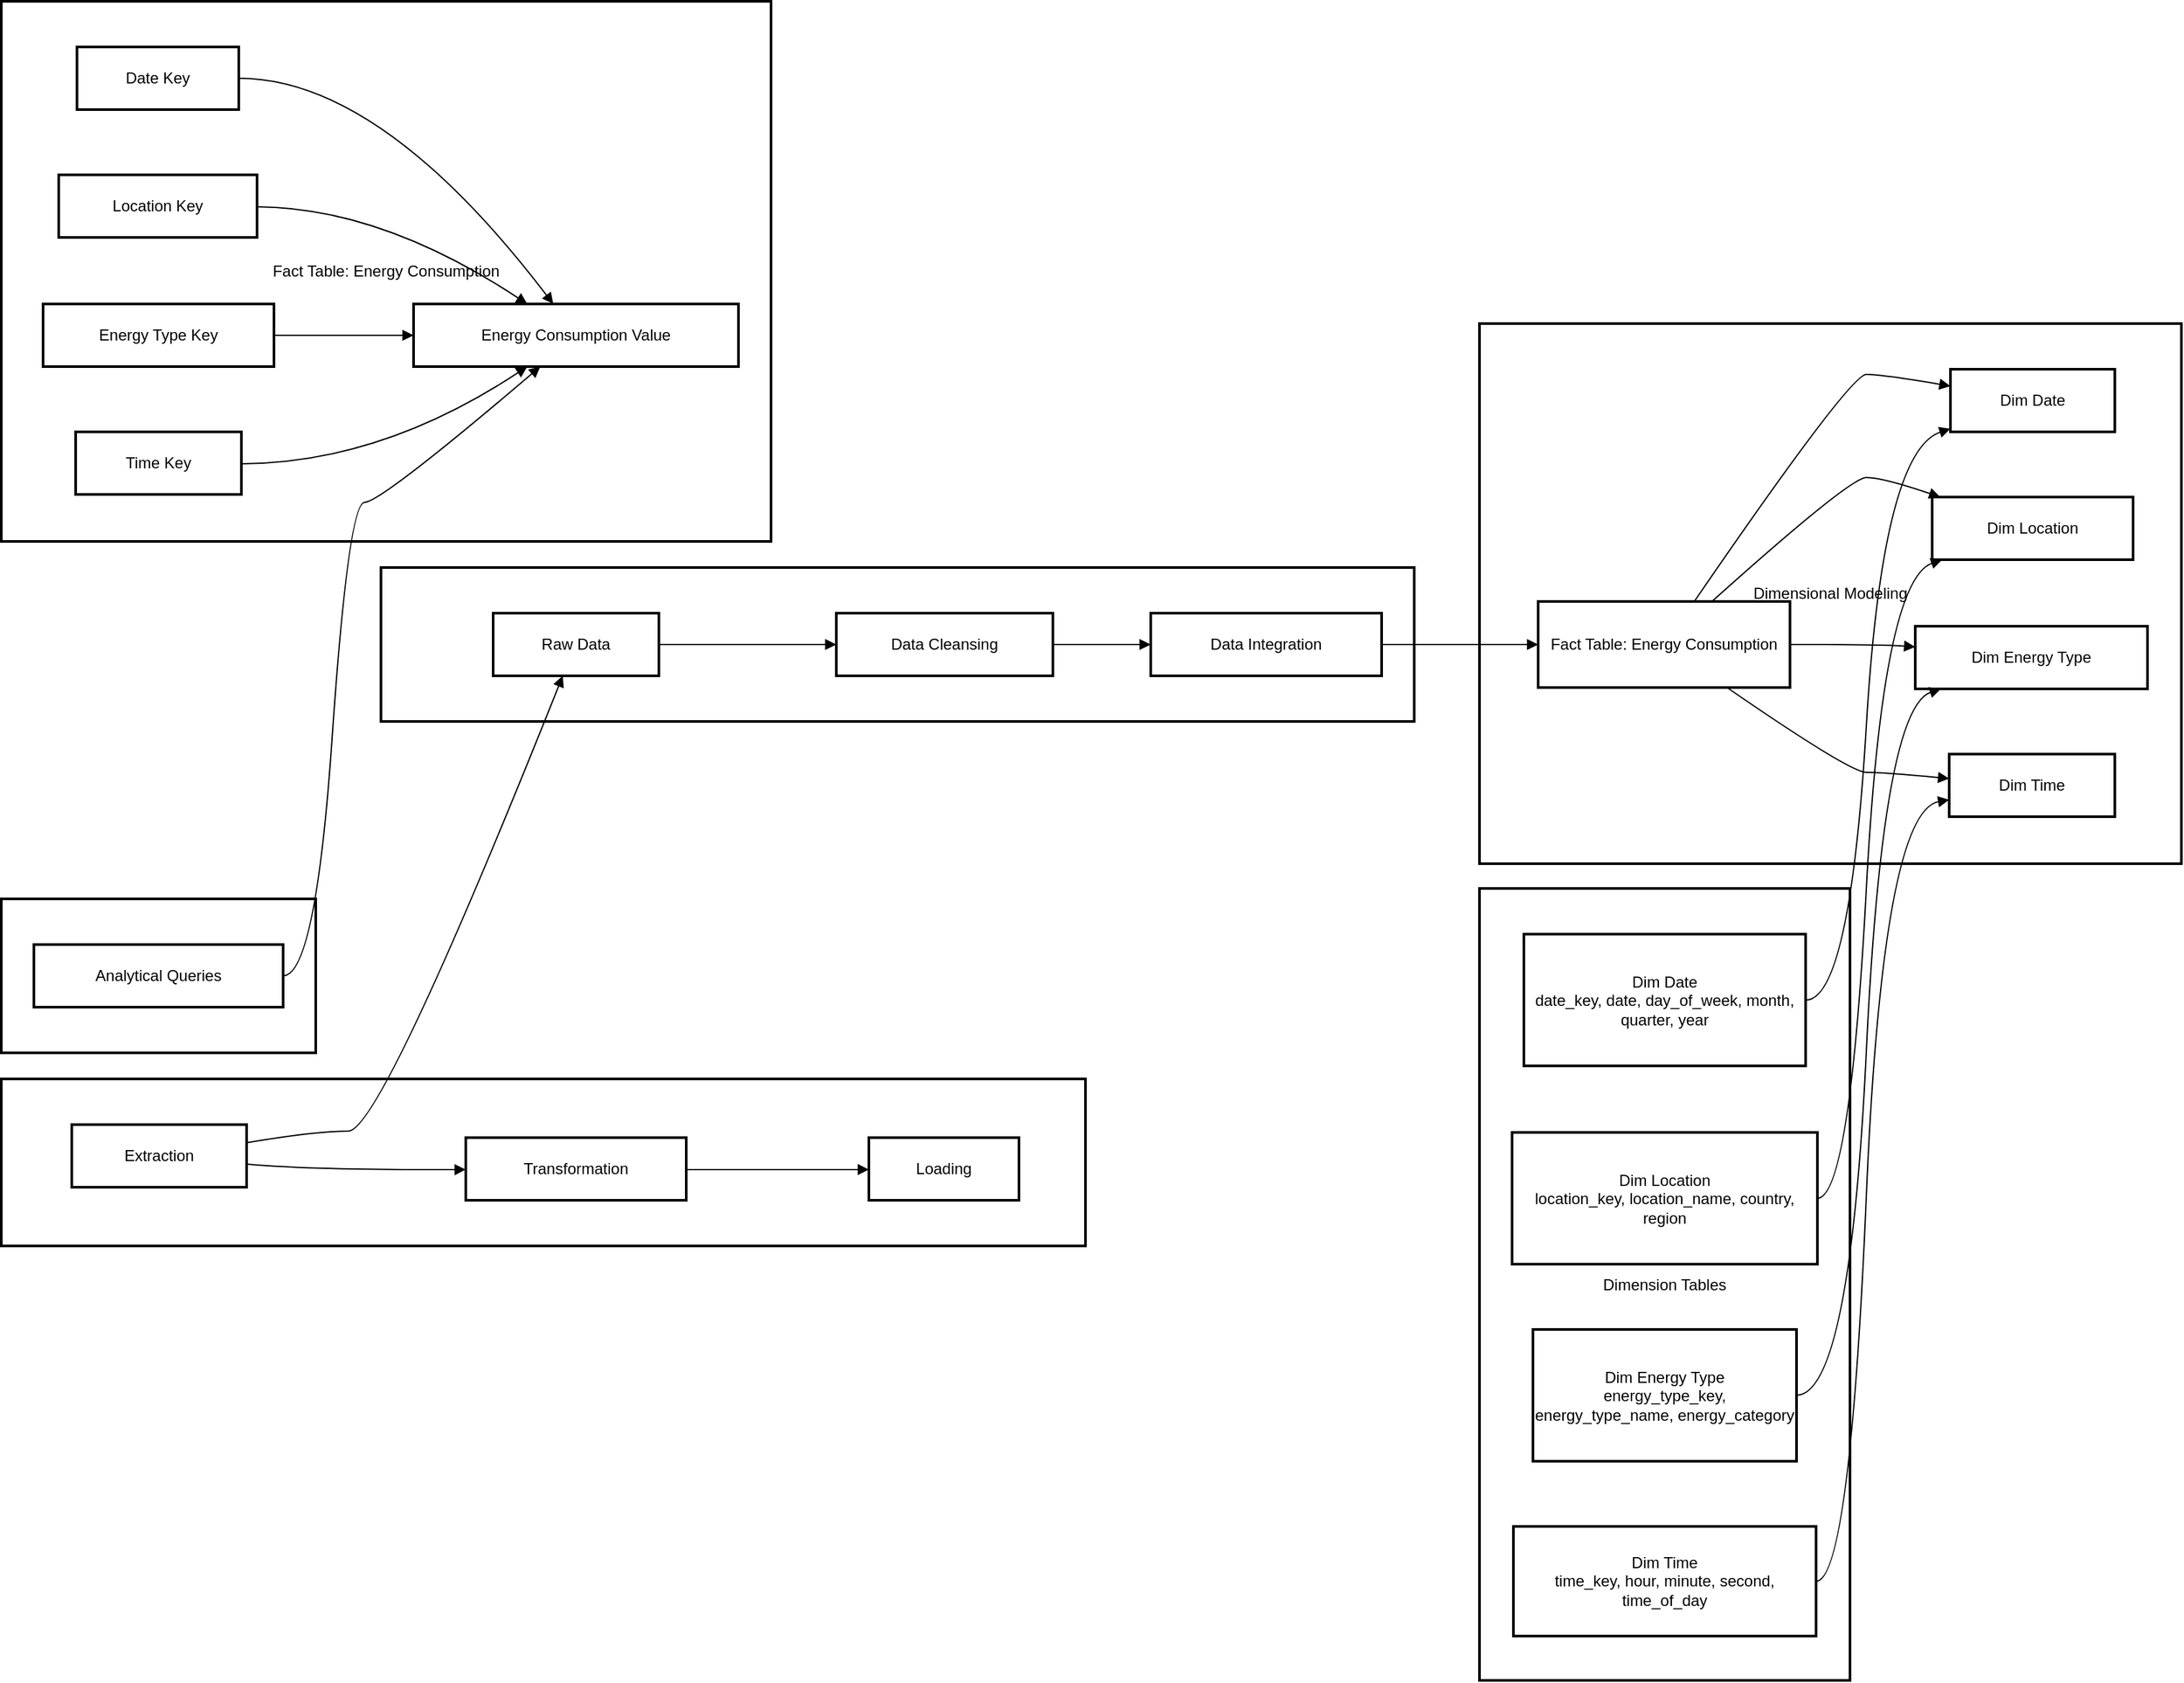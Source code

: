 <mxfile version="25.0.3">
  <diagram name="Page-1" id="3B9rB-i4JVF_ldsNh93s">
    <mxGraphModel>
      <root>
        <mxCell id="0" />
        <mxCell id="1" parent="0" />
        <mxCell id="2" value="Reporting Layer" style="whiteSpace=wrap;strokeWidth=2;" vertex="1" parent="1">
          <mxGeometry x="8" y="696" width="241" height="118" as="geometry" />
        </mxCell>
        <mxCell id="3" value="Dimension Tables" style="whiteSpace=wrap;strokeWidth=2;" vertex="1" parent="1">
          <mxGeometry x="1141" y="688" width="284" height="607" as="geometry" />
        </mxCell>
        <mxCell id="4" value="Fact Table: Energy Consumption" style="whiteSpace=wrap;strokeWidth=2;" vertex="1" parent="1">
          <mxGeometry x="8" y="8" width="590" height="414" as="geometry" />
        </mxCell>
        <mxCell id="5" value="Dimensional Modeling" style="whiteSpace=wrap;strokeWidth=2;" vertex="1" parent="1">
          <mxGeometry x="1141" y="255" width="538" height="414" as="geometry" />
        </mxCell>
        <mxCell id="6" value="Staging Area" style="whiteSpace=wrap;strokeWidth=2;" vertex="1" parent="1">
          <mxGeometry x="299" y="442" width="792" height="118" as="geometry" />
        </mxCell>
        <mxCell id="7" value="ETL" style="whiteSpace=wrap;strokeWidth=2;" vertex="1" parent="1">
          <mxGeometry x="8" y="834" width="831" height="128" as="geometry" />
        </mxCell>
        <mxCell id="8" value="Extraction" style="whiteSpace=wrap;strokeWidth=2;" vertex="1" parent="1">
          <mxGeometry x="62" y="869" width="134" height="48" as="geometry" />
        </mxCell>
        <mxCell id="9" value="Transformation" style="whiteSpace=wrap;strokeWidth=2;" vertex="1" parent="1">
          <mxGeometry x="364" y="879" width="169" height="48" as="geometry" />
        </mxCell>
        <mxCell id="10" value="Loading" style="whiteSpace=wrap;strokeWidth=2;" vertex="1" parent="1">
          <mxGeometry x="673" y="879" width="115" height="48" as="geometry" />
        </mxCell>
        <mxCell id="11" value="Raw Data" style="whiteSpace=wrap;strokeWidth=2;" vertex="1" parent="1">
          <mxGeometry x="385" y="477" width="127" height="48" as="geometry" />
        </mxCell>
        <mxCell id="12" value="Data Cleansing" style="whiteSpace=wrap;strokeWidth=2;" vertex="1" parent="1">
          <mxGeometry x="648" y="477" width="166" height="48" as="geometry" />
        </mxCell>
        <mxCell id="13" value="Data Integration" style="whiteSpace=wrap;strokeWidth=2;" vertex="1" parent="1">
          <mxGeometry x="889" y="477" width="177" height="48" as="geometry" />
        </mxCell>
        <mxCell id="14" value="Fact Table: Energy Consumption" style="whiteSpace=wrap;strokeWidth=2;" vertex="1" parent="1">
          <mxGeometry x="1186" y="468" width="193" height="66" as="geometry" />
        </mxCell>
        <mxCell id="15" value="Dim Date" style="whiteSpace=wrap;strokeWidth=2;" vertex="1" parent="1">
          <mxGeometry x="1502" y="290" width="126" height="48" as="geometry" />
        </mxCell>
        <mxCell id="16" value="Dim Location" style="whiteSpace=wrap;strokeWidth=2;" vertex="1" parent="1">
          <mxGeometry x="1488" y="388" width="154" height="48" as="geometry" />
        </mxCell>
        <mxCell id="17" value="Dim Energy Type" style="whiteSpace=wrap;strokeWidth=2;" vertex="1" parent="1">
          <mxGeometry x="1475" y="487" width="178" height="48" as="geometry" />
        </mxCell>
        <mxCell id="18" value="Dim Time" style="whiteSpace=wrap;strokeWidth=2;" vertex="1" parent="1">
          <mxGeometry x="1501" y="585" width="127" height="48" as="geometry" />
        </mxCell>
        <mxCell id="19" value="Date Key" style="whiteSpace=wrap;strokeWidth=2;" vertex="1" parent="1">
          <mxGeometry x="66" y="43" width="124" height="48" as="geometry" />
        </mxCell>
        <mxCell id="20" value="Location Key" style="whiteSpace=wrap;strokeWidth=2;" vertex="1" parent="1">
          <mxGeometry x="52" y="141" width="152" height="48" as="geometry" />
        </mxCell>
        <mxCell id="21" value="Energy Type Key" style="whiteSpace=wrap;strokeWidth=2;" vertex="1" parent="1">
          <mxGeometry x="40" y="240" width="177" height="48" as="geometry" />
        </mxCell>
        <mxCell id="22" value="Time Key" style="whiteSpace=wrap;strokeWidth=2;" vertex="1" parent="1">
          <mxGeometry x="65" y="338" width="127" height="48" as="geometry" />
        </mxCell>
        <mxCell id="23" value="Energy Consumption Value" style="whiteSpace=wrap;strokeWidth=2;" vertex="1" parent="1">
          <mxGeometry x="324" y="240" width="249" height="48" as="geometry" />
        </mxCell>
        <mxCell id="24" value="Dim Date&#xa;date_key, date, day_of_week, month, quarter, year" style="whiteSpace=wrap;strokeWidth=2;" vertex="1" parent="1">
          <mxGeometry x="1175" y="723" width="216" height="101" as="geometry" />
        </mxCell>
        <mxCell id="25" value="Dim Location&#xa;location_key, location_name, country, region" style="whiteSpace=wrap;strokeWidth=2;" vertex="1" parent="1">
          <mxGeometry x="1166" y="875" width="234" height="101" as="geometry" />
        </mxCell>
        <mxCell id="26" value="Dim Energy Type&#xa;energy_type_key, energy_type_name, energy_category" style="whiteSpace=wrap;strokeWidth=2;" vertex="1" parent="1">
          <mxGeometry x="1182" y="1026" width="202" height="101" as="geometry" />
        </mxCell>
        <mxCell id="27" value="Dim Time&#xa;time_key, hour, minute, second, time_of_day" style="whiteSpace=wrap;strokeWidth=2;" vertex="1" parent="1">
          <mxGeometry x="1167" y="1177" width="232" height="84" as="geometry" />
        </mxCell>
        <mxCell id="28" value="Analytical Queries" style="whiteSpace=wrap;strokeWidth=2;" vertex="1" parent="1">
          <mxGeometry x="33" y="731" width="191" height="48" as="geometry" />
        </mxCell>
        <mxCell id="29" value="" style="curved=1;startArrow=none;endArrow=block;exitX=1;exitY=0.63;entryX=0;entryY=0.51;" edge="1" parent="1" source="8" target="9">
          <mxGeometry relative="1" as="geometry">
            <Array as="points">
              <mxPoint x="249" y="904" />
            </Array>
          </mxGeometry>
        </mxCell>
        <mxCell id="30" value="" style="curved=1;startArrow=none;endArrow=block;exitX=1;exitY=0.51;entryX=0;entryY=0.51;" edge="1" parent="1" source="9" target="10">
          <mxGeometry relative="1" as="geometry">
            <Array as="points" />
          </mxGeometry>
        </mxCell>
        <mxCell id="31" value="" style="curved=1;startArrow=none;endArrow=block;exitX=1;exitY=0.5;entryX=0;entryY=0.5;" edge="1" parent="1" source="11" target="12">
          <mxGeometry relative="1" as="geometry">
            <Array as="points" />
          </mxGeometry>
        </mxCell>
        <mxCell id="32" value="" style="curved=1;startArrow=none;endArrow=block;exitX=1;exitY=0.5;entryX=0;entryY=0.5;" edge="1" parent="1" source="12" target="13">
          <mxGeometry relative="1" as="geometry">
            <Array as="points" />
          </mxGeometry>
        </mxCell>
        <mxCell id="33" value="" style="curved=1;startArrow=none;endArrow=block;exitX=0.62;exitY=0;entryX=0;entryY=0.27;" edge="1" parent="1" source="14" target="15">
          <mxGeometry relative="1" as="geometry">
            <Array as="points">
              <mxPoint x="1425" y="294" />
              <mxPoint x="1450" y="294" />
            </Array>
          </mxGeometry>
        </mxCell>
        <mxCell id="34" value="" style="curved=1;startArrow=none;endArrow=block;exitX=0.69;exitY=0;entryX=0.04;entryY=0;" edge="1" parent="1" source="14" target="16">
          <mxGeometry relative="1" as="geometry">
            <Array as="points">
              <mxPoint x="1425" y="373" />
              <mxPoint x="1450" y="373" />
            </Array>
          </mxGeometry>
        </mxCell>
        <mxCell id="35" value="" style="curved=1;startArrow=none;endArrow=block;exitX=1;exitY=0.5;entryX=0;entryY=0.33;" edge="1" parent="1" source="14" target="17">
          <mxGeometry relative="1" as="geometry">
            <Array as="points">
              <mxPoint x="1450" y="501" />
            </Array>
          </mxGeometry>
        </mxCell>
        <mxCell id="36" value="" style="curved=1;startArrow=none;endArrow=block;exitX=0.75;exitY=1;entryX=0;entryY=0.39;" edge="1" parent="1" source="14" target="18">
          <mxGeometry relative="1" as="geometry">
            <Array as="points">
              <mxPoint x="1425" y="599" />
              <mxPoint x="1450" y="599" />
            </Array>
          </mxGeometry>
        </mxCell>
        <mxCell id="37" value="" style="curved=1;startArrow=none;endArrow=block;exitX=1.01;exitY=0.5;entryX=0.43;entryY=0;" edge="1" parent="1" source="19" target="23">
          <mxGeometry relative="1" as="geometry">
            <Array as="points">
              <mxPoint x="299" y="67" />
            </Array>
          </mxGeometry>
        </mxCell>
        <mxCell id="38" value="" style="curved=1;startArrow=none;endArrow=block;exitX=1;exitY=0.51;entryX=0.35;entryY=0;" edge="1" parent="1" source="20" target="23">
          <mxGeometry relative="1" as="geometry">
            <Array as="points">
              <mxPoint x="299" y="166" />
            </Array>
          </mxGeometry>
        </mxCell>
        <mxCell id="39" value="" style="curved=1;startArrow=none;endArrow=block;exitX=1;exitY=0.5;entryX=0;entryY=0.5;" edge="1" parent="1" source="21" target="23">
          <mxGeometry relative="1" as="geometry">
            <Array as="points" />
          </mxGeometry>
        </mxCell>
        <mxCell id="40" value="" style="curved=1;startArrow=none;endArrow=block;exitX=1;exitY=0.51;entryX=0.35;entryY=1;" edge="1" parent="1" source="22" target="23">
          <mxGeometry relative="1" as="geometry">
            <Array as="points">
              <mxPoint x="299" y="362" />
            </Array>
          </mxGeometry>
        </mxCell>
        <mxCell id="41" value="" style="curved=1;startArrow=none;endArrow=block;exitX=1;exitY=0.29;entryX=0.42;entryY=1;" edge="1" parent="1" source="8" target="11">
          <mxGeometry relative="1" as="geometry">
            <Array as="points">
              <mxPoint x="249" y="874" />
              <mxPoint x="299" y="874" />
            </Array>
          </mxGeometry>
        </mxCell>
        <mxCell id="42" value="" style="curved=1;startArrow=none;endArrow=block;exitX=1;exitY=0.5;entryX=0;entryY=0.5;" edge="1" parent="1" source="13" target="14">
          <mxGeometry relative="1" as="geometry">
            <Array as="points" />
          </mxGeometry>
        </mxCell>
        <mxCell id="43" value="" style="curved=1;startArrow=none;endArrow=block;exitX=1;exitY=0.5;entryX=0;entryY=0.95;" edge="1" parent="1" source="24" target="15">
          <mxGeometry relative="1" as="geometry">
            <Array as="points">
              <mxPoint x="1425" y="774" />
              <mxPoint x="1450" y="353" />
            </Array>
          </mxGeometry>
        </mxCell>
        <mxCell id="44" value="" style="curved=1;startArrow=none;endArrow=block;exitX=1;exitY=0.5;entryX=0.04;entryY=1.01;" edge="1" parent="1" source="25" target="16">
          <mxGeometry relative="1" as="geometry">
            <Array as="points">
              <mxPoint x="1425" y="925" />
              <mxPoint x="1450" y="452" />
            </Array>
          </mxGeometry>
        </mxCell>
        <mxCell id="45" value="" style="curved=1;startArrow=none;endArrow=block;exitX=1;exitY=0.5;entryX=0.11;entryY=1;" edge="1" parent="1" source="26" target="17">
          <mxGeometry relative="1" as="geometry">
            <Array as="points">
              <mxPoint x="1425" y="1076" />
              <mxPoint x="1450" y="550" />
            </Array>
          </mxGeometry>
        </mxCell>
        <mxCell id="46" value="" style="curved=1;startArrow=none;endArrow=block;exitX=1;exitY=0.5;entryX=0;entryY=0.73;" edge="1" parent="1" source="27" target="18">
          <mxGeometry relative="1" as="geometry">
            <Array as="points">
              <mxPoint x="1425" y="1219" />
              <mxPoint x="1450" y="629" />
            </Array>
          </mxGeometry>
        </mxCell>
        <mxCell id="47" value="" style="curved=1;startArrow=none;endArrow=block;exitX=1;exitY=0.5;entryX=0.39;entryY=1;" edge="1" parent="1" source="28" target="23">
          <mxGeometry relative="1" as="geometry">
            <Array as="points">
              <mxPoint x="249" y="755" />
              <mxPoint x="274" y="392" />
              <mxPoint x="299" y="392" />
            </Array>
          </mxGeometry>
        </mxCell>
      </root>
    </mxGraphModel>
  </diagram>
</mxfile>
